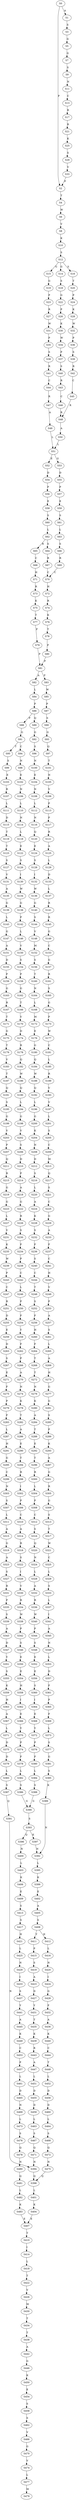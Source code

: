 strict digraph  {
	S0 -> S1 [ label = A ];
	S0 -> S2 [ label = P ];
	S1 -> S3 [ label = S ];
	S2 -> S4 [ label = T ];
	S3 -> S5 [ label = G ];
	S4 -> S6 [ label = W ];
	S5 -> S7 [ label = G ];
	S6 -> S8 [ label = V ];
	S7 -> S9 [ label = S ];
	S8 -> S10 [ label = K ];
	S9 -> S11 [ label = N ];
	S10 -> S12 [ label = S ];
	S11 -> S13 [ label = C ];
	S12 -> S14 [ label = G ];
	S12 -> S15 [ label = G ];
	S12 -> S16 [ label = S ];
	S13 -> S17 [ label = R ];
	S14 -> S18 [ label = S ];
	S15 -> S19 [ label = G ];
	S16 -> S20 [ label = T ];
	S17 -> S21 [ label = R ];
	S18 -> S22 [ label = G ];
	S19 -> S23 [ label = P ];
	S20 -> S24 [ label = P ];
	S21 -> S25 [ label = K ];
	S22 -> S26 [ label = P ];
	S23 -> S27 [ label = R ];
	S24 -> S28 [ label = K ];
	S25 -> S29 [ label = S ];
	S26 -> S30 [ label = K ];
	S27 -> S31 [ label = W ];
	S28 -> S32 [ label = W ];
	S29 -> S33 [ label = V ];
	S30 -> S34 [ label = W ];
	S31 -> S35 [ label = P ];
	S32 -> S36 [ label = P ];
	S33 -> S2 [ label = P ];
	S34 -> S37 [ label = P ];
	S35 -> S38 [ label = S ];
	S36 -> S39 [ label = S ];
	S37 -> S40 [ label = S ];
	S38 -> S41 [ label = R ];
	S39 -> S42 [ label = R ];
	S40 -> S43 [ label = R ];
	S41 -> S44 [ label = C ];
	S42 -> S45 [ label = C ];
	S43 -> S46 [ label = C ];
	S44 -> S47 [ label = R ];
	S45 -> S48 [ label = R ];
	S46 -> S48 [ label = R ];
	S47 -> S49 [ label = A ];
	S48 -> S50 [ label = A ];
	S49 -> S51 [ label = L ];
	S50 -> S51 [ label = L ];
	S51 -> S52 [ label = E ];
	S51 -> S53 [ label = G ];
	S52 -> S54 [ label = D ];
	S53 -> S55 [ label = D ];
	S54 -> S56 [ label = P ];
	S55 -> S57 [ label = P ];
	S56 -> S58 [ label = E ];
	S57 -> S59 [ label = E ];
	S58 -> S60 [ label = S ];
	S59 -> S61 [ label = S ];
	S60 -> S62 [ label = L ];
	S61 -> S63 [ label = L ];
	S62 -> S64 [ label = S ];
	S62 -> S65 [ label = R ];
	S63 -> S66 [ label = S ];
	S64 -> S67 [ label = R ];
	S65 -> S68 [ label = C ];
	S66 -> S69 [ label = R ];
	S67 -> S70 [ label = C ];
	S68 -> S71 [ label = H ];
	S69 -> S70 [ label = C ];
	S70 -> S72 [ label = H ];
	S71 -> S73 [ label = R ];
	S72 -> S74 [ label = R ];
	S73 -> S75 [ label = K ];
	S74 -> S76 [ label = K ];
	S75 -> S77 [ label = T ];
	S76 -> S78 [ label = T ];
	S77 -> S79 [ label = P ];
	S78 -> S80 [ label = P ];
	S79 -> S81 [ label = P ];
	S80 -> S81 [ label = P ];
	S81 -> S82 [ label = A ];
	S81 -> S83 [ label = P ];
	S82 -> S84 [ label = L ];
	S83 -> S85 [ label = W ];
	S84 -> S86 [ label = P ];
	S85 -> S87 [ label = P ];
	S86 -> S88 [ label = P ];
	S86 -> S89 [ label = Q ];
	S87 -> S90 [ label = S ];
	S88 -> S91 [ label = G ];
	S89 -> S92 [ label = G ];
	S90 -> S93 [ label = G ];
	S91 -> S94 [ label = C ];
	S91 -> S95 [ label = T ];
	S92 -> S96 [ label = S ];
	S93 -> S97 [ label = Q ];
	S94 -> S98 [ label = N ];
	S95 -> S99 [ label = S ];
	S96 -> S100 [ label = N ];
	S97 -> S101 [ label = T ];
	S98 -> S102 [ label = E ];
	S99 -> S103 [ label = E ];
	S100 -> S104 [ label = E ];
	S101 -> S105 [ label = N ];
	S102 -> S106 [ label = N ];
	S103 -> S107 [ label = R ];
	S104 -> S108 [ label = N ];
	S105 -> S109 [ label = V ];
	S106 -> S110 [ label = L ];
	S107 -> S111 [ label = L ];
	S108 -> S112 [ label = L ];
	S109 -> S113 [ label = P ];
	S110 -> S114 [ label = N ];
	S111 -> S115 [ label = D ];
	S112 -> S116 [ label = N ];
	S113 -> S117 [ label = P ];
	S114 -> S118 [ label = L ];
	S115 -> S119 [ label = T ];
	S116 -> S120 [ label = Q ];
	S117 -> S121 [ label = R ];
	S118 -> S122 [ label = E ];
	S119 -> S123 [ label = T ];
	S120 -> S124 [ label = E ];
	S121 -> S125 [ label = A ];
	S122 -> S126 [ label = S ];
	S123 -> S127 [ label = S ];
	S124 -> S128 [ label = S ];
	S125 -> S129 [ label = L ];
	S126 -> S130 [ label = I ];
	S127 -> S131 [ label = V ];
	S128 -> S132 [ label = I ];
	S129 -> S133 [ label = D ];
	S130 -> S134 [ label = W ];
	S131 -> S135 [ label = A ];
	S132 -> S136 [ label = W ];
	S133 -> S137 [ label = L ];
	S134 -> S138 [ label = G ];
	S135 -> S139 [ label = G ];
	S136 -> S140 [ label = G ];
	S137 -> S141 [ label = R ];
	S138 -> S142 [ label = P ];
	S139 -> S143 [ label = L ];
	S140 -> S144 [ label = S ];
	S141 -> S145 [ label = R ];
	S142 -> S146 [ label = L ];
	S143 -> S147 [ label = G ];
	S144 -> S148 [ label = V ];
	S145 -> S149 [ label = G ];
	S146 -> S150 [ label = V ];
	S147 -> S151 [ label = A ];
	S148 -> S152 [ label = M ];
	S149 -> S153 [ label = C ];
	S150 -> S154 [ label = S ];
	S151 -> S155 [ label = D ];
	S152 -> S156 [ label = S ];
	S153 -> S157 [ label = G ];
	S154 -> S158 [ label = P ];
	S155 -> S159 [ label = P ];
	S156 -> S160 [ label = T ];
	S157 -> S161 [ label = R ];
	S158 -> S162 [ label = G ];
	S159 -> S163 [ label = G ];
	S160 -> S164 [ label = N ];
	S161 -> S165 [ label = S ];
	S162 -> S166 [ label = T ];
	S163 -> S167 [ label = R ];
	S164 -> S168 [ label = L ];
	S165 -> S169 [ label = G ];
	S166 -> S170 [ label = V ];
	S167 -> S171 [ label = T ];
	S168 -> S172 [ label = M ];
	S169 -> S173 [ label = P ];
	S170 -> S174 [ label = D ];
	S171 -> S175 [ label = G ];
	S172 -> S176 [ label = E ];
	S173 -> S177 [ label = W ];
	S174 -> S178 [ label = R ];
	S175 -> S179 [ label = T ];
	S176 -> S180 [ label = G ];
	S177 -> S181 [ label = C ];
	S178 -> S182 [ label = Q ];
	S179 -> S183 [ label = V ];
	S180 -> S184 [ label = Q ];
	S181 -> S185 [ label = L ];
	S182 -> S186 [ label = W ];
	S183 -> S187 [ label = T ];
	S184 -> S188 [ label = W ];
	S185 -> S189 [ label = R ];
	S186 -> S190 [ label = Q ];
	S187 -> S191 [ label = Q ];
	S188 -> S192 [ label = Q ];
	S189 -> S193 [ label = V ];
	S190 -> S194 [ label = L ];
	S191 -> S195 [ label = S ];
	S192 -> S196 [ label = L ];
	S193 -> S197 [ label = V ];
	S194 -> S198 [ label = G ];
	S195 -> S199 [ label = G ];
	S196 -> S200 [ label = G ];
	S197 -> S201 [ label = L ];
	S198 -> S202 [ label = V ];
	S199 -> S203 [ label = V ];
	S200 -> S204 [ label = K ];
	S201 -> S205 [ label = S ];
	S202 -> S206 [ label = S ];
	S203 -> S207 [ label = P ];
	S204 -> S208 [ label = N ];
	S205 -> S209 [ label = C ];
	S206 -> S210 [ label = D ];
	S207 -> S211 [ label = Q ];
	S208 -> S212 [ label = D ];
	S209 -> S213 [ label = M ];
	S210 -> S214 [ label = P ];
	S211 -> S215 [ label = R ];
	S212 -> S216 [ label = S ];
	S213 -> S217 [ label = Q ];
	S214 -> S218 [ label = A ];
	S215 -> S219 [ label = G ];
	S216 -> S220 [ label = L ];
	S217 -> S221 [ label = S ];
	S218 -> S222 [ label = G ];
	S219 -> S223 [ label = G ];
	S220 -> S224 [ label = A ];
	S221 -> S225 [ label = C ];
	S222 -> S226 [ label = R ];
	S223 -> S227 [ label = L ];
	S224 -> S228 [ label = K ];
	S225 -> S229 [ label = G ];
	S226 -> S230 [ label = S ];
	S227 -> S231 [ label = V ];
	S228 -> S232 [ label = S ];
	S229 -> S233 [ label = A ];
	S230 -> S234 [ label = F ];
	S231 -> S235 [ label = K ];
	S232 -> S236 [ label = F ];
	S233 -> S237 [ label = F ];
	S234 -> S238 [ label = P ];
	S235 -> S239 [ label = W ];
	S236 -> S240 [ label = S ];
	S237 -> S241 [ label = C ];
	S238 -> S242 [ label = C ];
	S239 -> S243 [ label = P ];
	S240 -> S244 [ label = C ];
	S241 -> S245 [ label = H ];
	S242 -> S246 [ label = L ];
	S243 -> S247 [ label = C ];
	S244 -> S248 [ label = T ];
	S245 -> S249 [ label = V ];
	S246 -> S250 [ label = P ];
	S247 -> S251 [ label = R ];
	S248 -> S252 [ label = S ];
	S249 -> S253 [ label = P ];
	S250 -> S254 [ label = F ];
	S251 -> S255 [ label = D ];
	S252 -> S256 [ label = F ];
	S253 -> S257 [ label = A ];
	S254 -> S258 [ label = Y ];
	S255 -> S259 [ label = E ];
	S256 -> S260 [ label = H ];
	S257 -> S261 [ label = S ];
	S258 -> S262 [ label = F ];
	S259 -> S263 [ label = D ];
	S260 -> S264 [ label = F ];
	S261 -> S265 [ label = L ];
	S262 -> S266 [ label = P ];
	S263 -> S267 [ label = S ];
	S264 -> S268 [ label = T ];
	S265 -> S269 [ label = A ];
	S266 -> S270 [ label = A ];
	S267 -> S271 [ label = E ];
	S268 -> S272 [ label = T ];
	S269 -> S273 [ label = H ];
	S270 -> S274 [ label = N ];
	S271 -> S275 [ label = F ];
	S272 -> S276 [ label = N ];
	S273 -> S277 [ label = G ];
	S274 -> S278 [ label = K ];
	S275 -> S279 [ label = P ];
	S276 -> S280 [ label = K ];
	S277 -> S281 [ label = G ];
	S278 -> S282 [ label = T ];
	S279 -> S283 [ label = F ];
	S280 -> S284 [ label = A ];
	S281 -> S285 [ label = S ];
	S282 -> S286 [ label = A ];
	S283 -> S287 [ label = L ];
	S284 -> S288 [ label = T ];
	S285 -> S289 [ label = P ];
	S286 -> S290 [ label = E ];
	S287 -> S291 [ label = H ];
	S288 -> S292 [ label = E ];
	S289 -> S293 [ label = K ];
	S290 -> S294 [ label = T ];
	S291 -> S295 [ label = G ];
	S292 -> S296 [ label = T ];
	S293 -> S297 [ label = A ];
	S294 -> S298 [ label = R ];
	S295 -> S299 [ label = C ];
	S296 -> S300 [ label = R ];
	S297 -> S301 [ label = G ];
	S298 -> S302 [ label = I ];
	S299 -> S303 [ label = N ];
	S300 -> S304 [ label = L ];
	S301 -> S305 [ label = R ];
	S302 -> S306 [ label = P ];
	S303 -> S307 [ label = S ];
	S304 -> S308 [ label = P ];
	S305 -> S309 [ label = G ];
	S306 -> S310 [ label = C ];
	S307 -> S311 [ label = L ];
	S308 -> S312 [ label = C ];
	S309 -> S313 [ label = S ];
	S310 -> S314 [ label = A ];
	S311 -> S315 [ label = A ];
	S312 -> S316 [ label = S ];
	S313 -> S317 [ label = T ];
	S314 -> S318 [ label = R ];
	S315 -> S319 [ label = G ];
	S316 -> S320 [ label = Q ];
	S317 -> S321 [ label = W ];
	S318 -> S322 [ label = S ];
	S319 -> S323 [ label = A ];
	S320 -> S324 [ label = N ];
	S321 -> S325 [ label = C ];
	S322 -> S326 [ label = I ];
	S323 -> S327 [ label = S ];
	S324 -> S328 [ label = L ];
	S325 -> S329 [ label = L ];
	S326 -> S330 [ label = V ];
	S327 -> S331 [ label = R ];
	S328 -> S332 [ label = A ];
	S329 -> S333 [ label = S ];
	S330 -> S334 [ label = R ];
	S331 -> S335 [ label = P ];
	S332 -> S336 [ label = R ];
	S333 -> S337 [ label = L ];
	S334 -> S338 [ label = W ];
	S335 -> S339 [ label = S ];
	S336 -> S340 [ label = W ];
	S337 -> S341 [ label = I ];
	S338 -> S342 [ label = P ];
	S339 -> S343 [ label = A ];
	S340 -> S344 [ label = P ];
	S341 -> S345 [ label = A ];
	S342 -> S346 [ label = S ];
	S343 -> S347 [ label = D ];
	S344 -> S348 [ label = S ];
	S345 -> S349 [ label = N ];
	S346 -> S350 [ label = E ];
	S347 -> S351 [ label = Y ];
	S348 -> S352 [ label = E ];
	S349 -> S353 [ label = L ];
	S350 -> S354 [ label = E ];
	S351 -> S355 [ label = S ];
	S352 -> S356 [ label = E ];
	S353 -> S357 [ label = D ];
	S354 -> S358 [ label = H ];
	S355 -> S359 [ label = K ];
	S356 -> S360 [ label = S ];
	S357 -> S361 [ label = F ];
	S358 -> S362 [ label = I ];
	S359 -> S363 [ label = H ];
	S360 -> S364 [ label = I ];
	S361 -> S365 [ label = P ];
	S362 -> S366 [ label = E ];
	S363 -> S367 [ label = A ];
	S364 -> S368 [ label = E ];
	S365 -> S369 [ label = F ];
	S366 -> S370 [ label = Y ];
	S367 -> S371 [ label = L ];
	S368 -> S372 [ label = Y ];
	S369 -> S373 [ label = L ];
	S370 -> S374 [ label = P ];
	S371 -> S375 [ label = D ];
	S372 -> S376 [ label = P ];
	S373 -> S377 [ label = S ];
	S374 -> S378 [ label = F ];
	S375 -> S379 [ label = D ];
	S376 -> S380 [ label = F ];
	S377 -> S381 [ label = G ];
	S378 -> S382 [ label = L ];
	S379 -> S383 [ label = L ];
	S380 -> S384 [ label = L ];
	S381 -> S385 [ label = S ];
	S382 -> S386 [ label = S ];
	S383 -> S387 [ label = S ];
	S384 -> S388 [ label = S ];
	S385 -> S389 [ label = K ];
	S386 -> S390 [ label = G ];
	S387 -> S391 [ label = Q ];
	S388 -> S390 [ label = G ];
	S389 -> S392 [ label = N ];
	S390 -> S393 [ label = S ];
	S391 -> S394 [ label = N ];
	S392 -> S395 [ label = L ];
	S393 -> S396 [ label = Q ];
	S393 -> S397 [ label = K ];
	S394 -> S398 [ label = Q ];
	S395 -> S399 [ label = K ];
	S396 -> S400 [ label = N ];
	S397 -> S392 [ label = N ];
	S398 -> S401 [ label = L ];
	S399 -> S402 [ label = E ];
	S400 -> S403 [ label = L ];
	S401 -> S404 [ label = K ];
	S402 -> S405 [ label = A ];
	S403 -> S406 [ label = K ];
	S404 -> S407 [ label = E ];
	S405 -> S408 [ label = S ];
	S406 -> S409 [ label = E ];
	S407 -> S410 [ label = T ];
	S408 -> S411 [ label = Y ];
	S408 -> S412 [ label = H ];
	S409 -> S413 [ label = S ];
	S410 -> S414 [ label = I ];
	S411 -> S415 [ label = P ];
	S412 -> S416 [ label = L ];
	S413 -> S417 [ label = S ];
	S414 -> S418 [ label = L ];
	S415 -> S419 [ label = S ];
	S416 -> S420 [ label = N ];
	S417 -> S421 [ label = H ];
	S418 -> S422 [ label = T ];
	S419 -> S423 [ label = A ];
	S420 -> S424 [ label = I ];
	S421 -> S425 [ label = L ];
	S422 -> S426 [ label = V ];
	S423 -> S427 [ label = D ];
	S424 -> S428 [ label = G ];
	S425 -> S429 [ label = N ];
	S426 -> S430 [ label = M ];
	S427 -> S431 [ label = Y ];
	S428 -> S432 [ label = F ];
	S429 -> S433 [ label = I ];
	S430 -> S434 [ label = T ];
	S431 -> S435 [ label = T ];
	S432 -> S436 [ label = A ];
	S433 -> S437 [ label = S ];
	S434 -> S438 [ label = T ];
	S435 -> S439 [ label = K ];
	S436 -> S440 [ label = K ];
	S437 -> S441 [ label = Y ];
	S438 -> S442 [ label = A ];
	S439 -> S443 [ label = R ];
	S440 -> S444 [ label = C ];
	S441 -> S445 [ label = A ];
	S442 -> S446 [ label = G ];
	S443 -> S447 [ label = A ];
	S444 -> S448 [ label = T ];
	S445 -> S449 [ label = K ];
	S446 -> S450 [ label = K ];
	S447 -> S451 [ label = L ];
	S448 -> S452 [ label = L ];
	S449 -> S453 [ label = C ];
	S450 -> S454 [ label = E ];
	S451 -> S455 [ label = D ];
	S452 -> S456 [ label = D ];
	S453 -> S457 [ label = P ];
	S454 -> S458 [ label = S ];
	S455 -> S459 [ label = D ];
	S456 -> S460 [ label = D ];
	S457 -> S461 [ label = L ];
	S458 -> S462 [ label = S ];
	S459 -> S463 [ label = L ];
	S460 -> S464 [ label = L ];
	S461 -> S465 [ label = D ];
	S462 -> S466 [ label = V ];
	S463 -> S467 [ label = S ];
	S464 -> S468 [ label = S ];
	S465 -> S469 [ label = N ];
	S466 -> S470 [ label = G ];
	S467 -> S471 [ label = Q ];
	S468 -> S472 [ label = Q ];
	S469 -> S473 [ label = L ];
	S470 -> S474 [ label = V ];
	S471 -> S394 [ label = N ];
	S472 -> S475 [ label = N ];
	S473 -> S476 [ label = S ];
	S474 -> S477 [ label = L ];
	S475 -> S398 [ label = Q ];
	S476 -> S478 [ label = Q ];
	S477 -> S479 [ label = M ];
	S478 -> S480 [ label = N ];
	S480 -> S481 [ label = Q ];
	S481 -> S482 [ label = L ];
	S482 -> S483 [ label = K ];
	S483 -> S407 [ label = E ];
}

